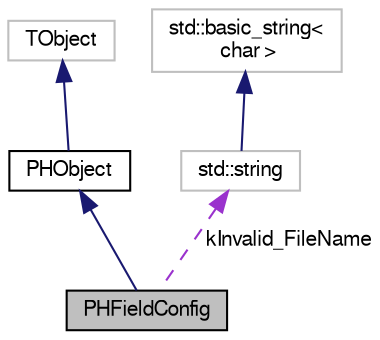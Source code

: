 digraph "PHFieldConfig"
{
  bgcolor="transparent";
  edge [fontname="FreeSans",fontsize="10",labelfontname="FreeSans",labelfontsize="10"];
  node [fontname="FreeSans",fontsize="10",shape=record];
  Node1 [label="PHFieldConfig",height=0.2,width=0.4,color="black", fillcolor="grey75", style="filled" fontcolor="black"];
  Node2 -> Node1 [dir="back",color="midnightblue",fontsize="10",style="solid",fontname="FreeSans"];
  Node2 [label="PHObject",height=0.2,width=0.4,color="black",URL="$d9/d24/classPHObject.html"];
  Node3 -> Node2 [dir="back",color="midnightblue",fontsize="10",style="solid",fontname="FreeSans"];
  Node3 [label="TObject",height=0.2,width=0.4,color="grey75"];
  Node4 -> Node1 [dir="back",color="darkorchid3",fontsize="10",style="dashed",label=" kInvalid_FileName" ,fontname="FreeSans"];
  Node4 [label="std::string",height=0.2,width=0.4,color="grey75",tooltip="STL class. "];
  Node5 -> Node4 [dir="back",color="midnightblue",fontsize="10",style="solid",fontname="FreeSans"];
  Node5 [label="std::basic_string\<\l char \>",height=0.2,width=0.4,color="grey75",tooltip="STL class. "];
}
